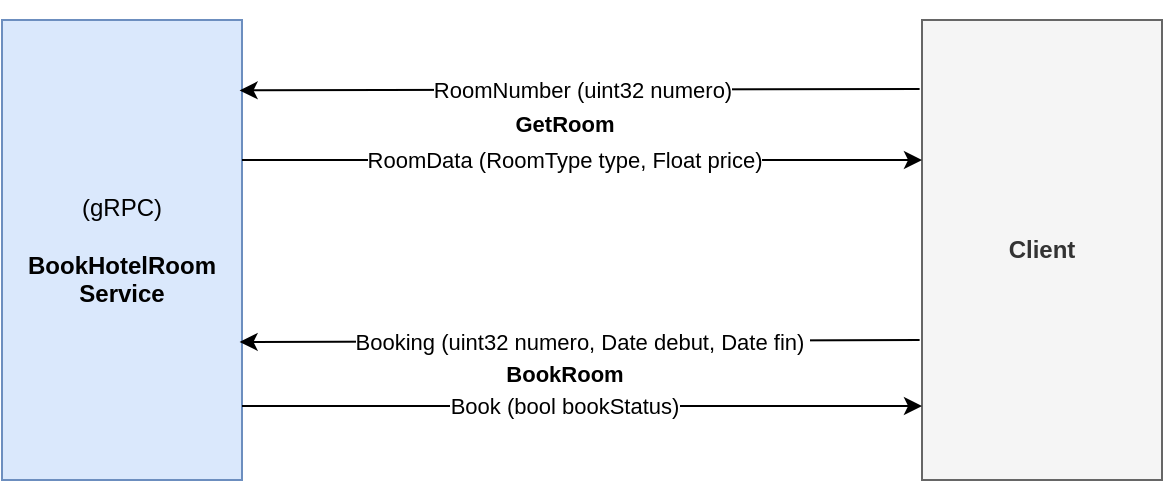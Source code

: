 <mxfile version="15.7.1" type="device"><diagram id="q5Q8x6jq29eol2iaNH-w" name="Page-1"><mxGraphModel dx="494" dy="259" grid="1" gridSize="10" guides="1" tooltips="1" connect="1" arrows="1" fold="1" page="1" pageScale="1" pageWidth="827" pageHeight="1169" math="0" shadow="0"><root><mxCell id="0"/><mxCell id="1" parent="0"/><mxCell id="mEEPZvXIwcdrytIoJl2y-1" value="(gRPC)&lt;br&gt;&lt;br&gt;&lt;b&gt;BookHotelRoom&lt;br&gt;Service&lt;/b&gt;" style="rounded=0;whiteSpace=wrap;html=1;fillColor=#dae8fc;strokeColor=#6c8ebf;" vertex="1" parent="1"><mxGeometry x="40" y="110" width="120" height="230" as="geometry"/></mxCell><mxCell id="mEEPZvXIwcdrytIoJl2y-2" value="" style="shape=image;verticalLabelPosition=bottom;labelBackgroundColor=#ffffff;verticalAlign=top;aspect=fixed;imageAspect=0;image=https://grpc.io/img/logos/grpc-icon-color.png;" vertex="1" parent="1"><mxGeometry x="50" y="100" width="100" height="100" as="geometry"/></mxCell><mxCell id="mEEPZvXIwcdrytIoJl2y-3" value="&lt;b&gt;Client&lt;/b&gt;" style="rounded=0;whiteSpace=wrap;html=1;fillColor=#f5f5f5;fontColor=#333333;strokeColor=#666666;" vertex="1" parent="1"><mxGeometry x="500" y="110" width="120" height="230" as="geometry"/></mxCell><mxCell id="mEEPZvXIwcdrytIoJl2y-4" value="" style="endArrow=classic;html=1;rounded=0;exitX=-0.01;exitY=0.15;exitDx=0;exitDy=0;exitPerimeter=0;entryX=0.99;entryY=0.153;entryDx=0;entryDy=0;entryPerimeter=0;" edge="1" parent="1" source="mEEPZvXIwcdrytIoJl2y-3" target="mEEPZvXIwcdrytIoJl2y-1"><mxGeometry width="50" height="50" relative="1" as="geometry"><mxPoint x="190" y="180" as="sourcePoint"/><mxPoint x="440" y="250" as="targetPoint"/></mxGeometry></mxCell><mxCell id="mEEPZvXIwcdrytIoJl2y-8" value="&lt;b&gt;GetRoom&lt;/b&gt;" style="edgeLabel;html=1;align=center;verticalAlign=middle;resizable=0;points=[];" vertex="1" connectable="0" parent="mEEPZvXIwcdrytIoJl2y-4"><mxGeometry x="0.073" y="-1" relative="1" as="geometry"><mxPoint x="4" y="18" as="offset"/></mxGeometry></mxCell><mxCell id="mEEPZvXIwcdrytIoJl2y-9" value="RoomNumber (uint32 numero)" style="edgeLabel;html=1;align=center;verticalAlign=middle;resizable=0;points=[];" vertex="1" connectable="0" parent="mEEPZvXIwcdrytIoJl2y-4"><mxGeometry x="0.082" relative="1" as="geometry"><mxPoint x="15" as="offset"/></mxGeometry></mxCell><mxCell id="mEEPZvXIwcdrytIoJl2y-5" value="" style="endArrow=classic;html=1;rounded=0;exitX=1;exitY=0.25;exitDx=0;exitDy=0;entryX=0;entryY=0.25;entryDx=0;entryDy=0;" edge="1" parent="1"><mxGeometry width="50" height="50" relative="1" as="geometry"><mxPoint x="160" y="180" as="sourcePoint"/><mxPoint x="500" y="180" as="targetPoint"/></mxGeometry></mxCell><mxCell id="mEEPZvXIwcdrytIoJl2y-10" value="RoomData (RoomType type, Float price)" style="edgeLabel;html=1;align=center;verticalAlign=middle;resizable=0;points=[];" vertex="1" connectable="0" parent="mEEPZvXIwcdrytIoJl2y-5"><mxGeometry x="0.05" relative="1" as="geometry"><mxPoint x="-18" as="offset"/></mxGeometry></mxCell><mxCell id="mEEPZvXIwcdrytIoJl2y-14" value="" style="endArrow=classic;html=1;rounded=0;exitX=-0.01;exitY=0.15;exitDx=0;exitDy=0;exitPerimeter=0;entryX=0.99;entryY=0.153;entryDx=0;entryDy=0;entryPerimeter=0;" edge="1" parent="1"><mxGeometry width="50" height="50" relative="1" as="geometry"><mxPoint x="498.8" y="270" as="sourcePoint"/><mxPoint x="158.8" y="270.99" as="targetPoint"/></mxGeometry></mxCell><mxCell id="mEEPZvXIwcdrytIoJl2y-15" value="&lt;b&gt;BookRoom&lt;/b&gt;" style="edgeLabel;html=1;align=center;verticalAlign=middle;resizable=0;points=[];" vertex="1" connectable="0" parent="mEEPZvXIwcdrytIoJl2y-14"><mxGeometry x="0.073" y="-1" relative="1" as="geometry"><mxPoint x="4" y="17" as="offset"/></mxGeometry></mxCell><mxCell id="mEEPZvXIwcdrytIoJl2y-16" value="Booking (uint32 numero, Date debut, Date fin)&amp;nbsp;" style="edgeLabel;html=1;align=center;verticalAlign=middle;resizable=0;points=[];" vertex="1" connectable="0" parent="mEEPZvXIwcdrytIoJl2y-14"><mxGeometry x="0.082" relative="1" as="geometry"><mxPoint x="15" as="offset"/></mxGeometry></mxCell><mxCell id="mEEPZvXIwcdrytIoJl2y-17" value="" style="endArrow=classic;html=1;rounded=0;exitX=1;exitY=0.25;exitDx=0;exitDy=0;entryX=0;entryY=0.25;entryDx=0;entryDy=0;" edge="1" parent="1"><mxGeometry width="50" height="50" relative="1" as="geometry"><mxPoint x="160" y="303" as="sourcePoint"/><mxPoint x="500" y="303" as="targetPoint"/></mxGeometry></mxCell><mxCell id="mEEPZvXIwcdrytIoJl2y-18" value="Book (bool bookStatus)" style="edgeLabel;html=1;align=center;verticalAlign=middle;resizable=0;points=[];" vertex="1" connectable="0" parent="mEEPZvXIwcdrytIoJl2y-17"><mxGeometry x="0.05" relative="1" as="geometry"><mxPoint x="-18" as="offset"/></mxGeometry></mxCell></root></mxGraphModel></diagram></mxfile>